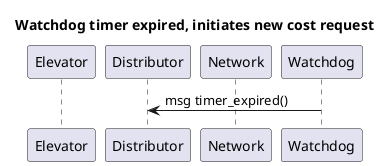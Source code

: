 @startuml Internal elevator sequence
!pragma teoz true

title Watchdog timer expired, initiates new cost request

participant Elevator
participant Distributor
participant Network
participant Watchdog

Distributor <- Watchdog: msg timer_expired()

@enduml
